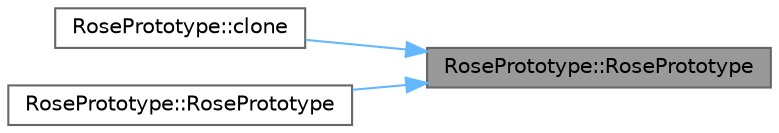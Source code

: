 digraph "RosePrototype::RosePrototype"
{
 // INTERACTIVE_SVG=YES
 // LATEX_PDF_SIZE
  bgcolor="transparent";
  edge [fontname=Helvetica,fontsize=10,labelfontname=Helvetica,labelfontsize=10];
  node [fontname=Helvetica,fontsize=10,shape=box,height=0.2,width=0.4];
  rankdir="RL";
  Node1 [id="Node000001",label="RosePrototype::RosePrototype",height=0.2,width=0.4,color="gray40", fillcolor="grey60", style="filled", fontcolor="black",tooltip="Default constructor."];
  Node1 -> Node2 [id="edge1_Node000001_Node000002",dir="back",color="steelblue1",style="solid",tooltip=" "];
  Node2 [id="Node000002",label="RosePrototype::clone",height=0.2,width=0.4,color="grey40", fillcolor="white", style="filled",URL="$class_rose_prototype.html#a56def07516d90012de88b00054da5630",tooltip="Clone this rose prototype."];
  Node1 -> Node3 [id="edge2_Node000001_Node000003",dir="back",color="steelblue1",style="solid",tooltip=" "];
  Node3 [id="Node000003",label="RosePrototype::RosePrototype",height=0.2,width=0.4,color="grey40", fillcolor="white", style="filled",URL="$class_rose_prototype.html#a902a08ad1696de94f3368b7104a4a2c3",tooltip="Copy constructor."];
}
